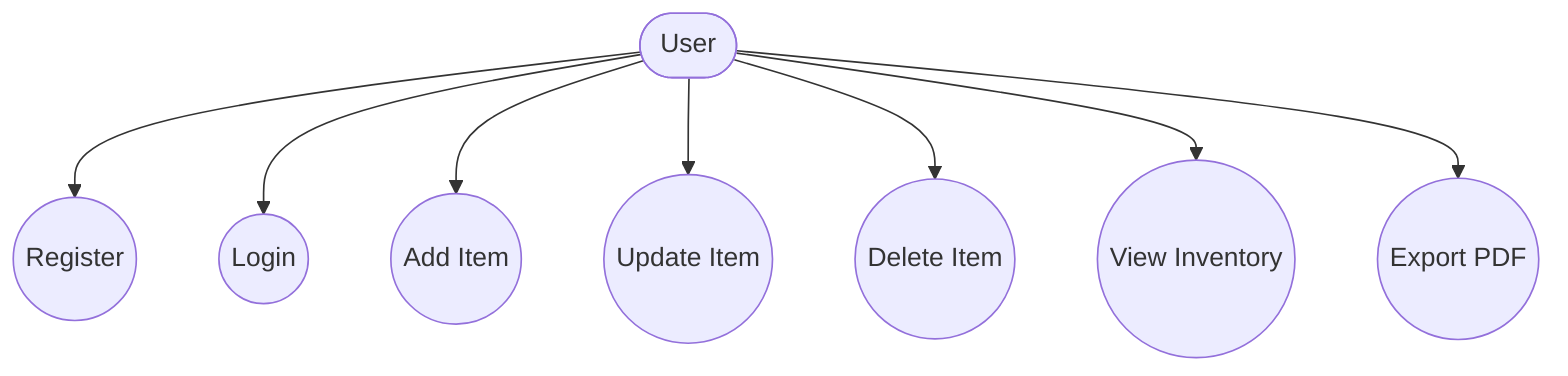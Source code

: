 graph TD
    User([User])
    Register((Register))
    Login((Login))
    AddItem((Add Item))
    UpdateItem((Update Item))
    DeleteItem((Delete Item))
    ViewInventory((View Inventory))
    ExportPDF((Export PDF))

    User --> Register
    User --> Login
    User --> AddItem
    User --> UpdateItem
    User --> DeleteItem
    User --> ViewInventory
    User --> ExportPDF